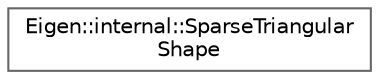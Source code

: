 digraph "类继承关系图"
{
 // LATEX_PDF_SIZE
  bgcolor="transparent";
  edge [fontname=Helvetica,fontsize=10,labelfontname=Helvetica,labelfontsize=10];
  node [fontname=Helvetica,fontsize=10,shape=box,height=0.2,width=0.4];
  rankdir="LR";
  Node0 [id="Node000000",label="Eigen::internal::SparseTriangular\lShape",height=0.2,width=0.4,color="grey40", fillcolor="white", style="filled",URL="$struct_eigen_1_1internal_1_1_sparse_triangular_shape.html",tooltip=" "];
}
